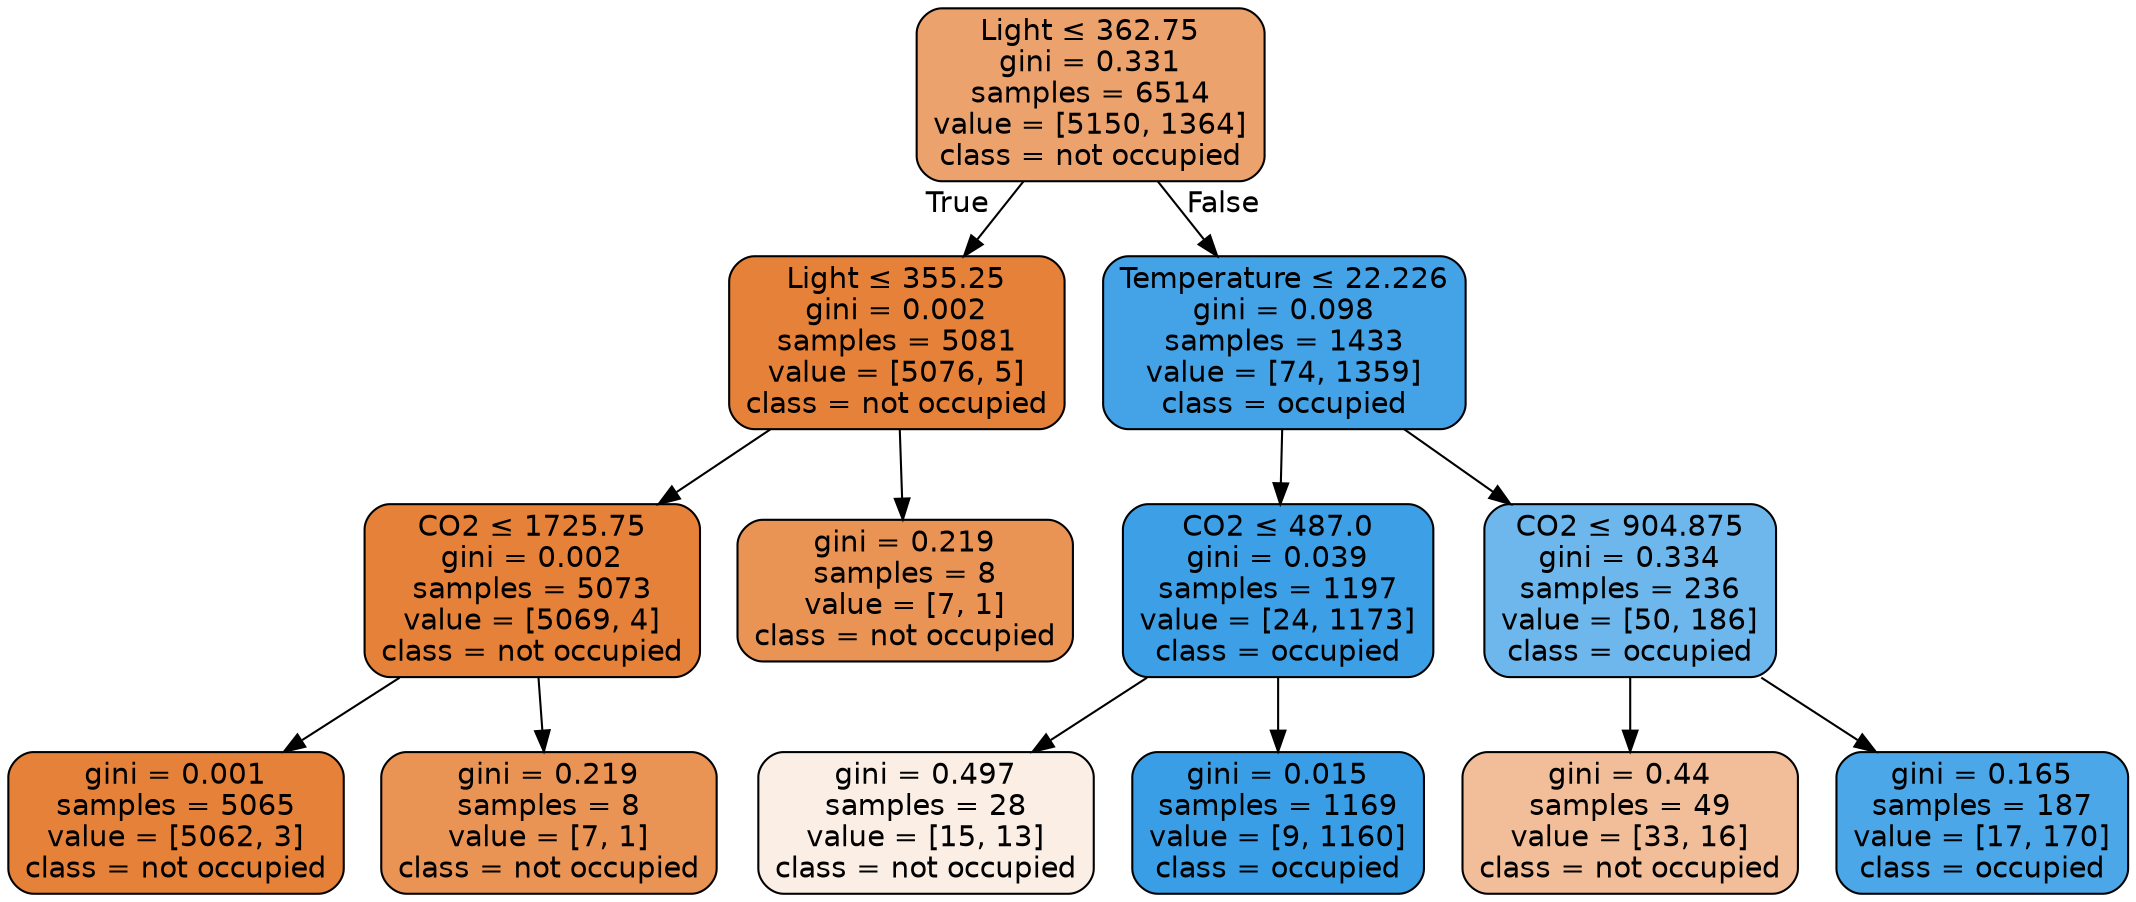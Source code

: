 digraph Tree {
node [shape=box, style="filled, rounded", color="black", fontname=helvetica] ;
edge [fontname=helvetica] ;
0 [label=<Light &le; 362.75<br/>gini = 0.331<br/>samples = 6514<br/>value = [5150, 1364]<br/>class = not occupied>, fillcolor="#e58139bb"] ;
1 [label=<Light &le; 355.25<br/>gini = 0.002<br/>samples = 5081<br/>value = [5076, 5]<br/>class = not occupied>, fillcolor="#e58139ff"] ;
0 -> 1 [labeldistance=2.5, labelangle=45, headlabel="True"] ;
2 [label=<CO2 &le; 1725.75<br/>gini = 0.002<br/>samples = 5073<br/>value = [5069, 4]<br/>class = not occupied>, fillcolor="#e58139ff"] ;
1 -> 2 ;
3 [label=<gini = 0.001<br/>samples = 5065<br/>value = [5062, 3]<br/>class = not occupied>, fillcolor="#e58139ff"] ;
2 -> 3 ;
4 [label=<gini = 0.219<br/>samples = 8<br/>value = [7, 1]<br/>class = not occupied>, fillcolor="#e58139db"] ;
2 -> 4 ;
5 [label=<gini = 0.219<br/>samples = 8<br/>value = [7, 1]<br/>class = not occupied>, fillcolor="#e58139db"] ;
1 -> 5 ;
6 [label=<Temperature &le; 22.226<br/>gini = 0.098<br/>samples = 1433<br/>value = [74, 1359]<br/>class = occupied>, fillcolor="#399de5f1"] ;
0 -> 6 [labeldistance=2.5, labelangle=-45, headlabel="False"] ;
7 [label=<CO2 &le; 487.0<br/>gini = 0.039<br/>samples = 1197<br/>value = [24, 1173]<br/>class = occupied>, fillcolor="#399de5fa"] ;
6 -> 7 ;
8 [label=<gini = 0.497<br/>samples = 28<br/>value = [15, 13]<br/>class = not occupied>, fillcolor="#e5813922"] ;
7 -> 8 ;
9 [label=<gini = 0.015<br/>samples = 1169<br/>value = [9, 1160]<br/>class = occupied>, fillcolor="#399de5fd"] ;
7 -> 9 ;
10 [label=<CO2 &le; 904.875<br/>gini = 0.334<br/>samples = 236<br/>value = [50, 186]<br/>class = occupied>, fillcolor="#399de5ba"] ;
6 -> 10 ;
11 [label=<gini = 0.44<br/>samples = 49<br/>value = [33, 16]<br/>class = not occupied>, fillcolor="#e5813983"] ;
10 -> 11 ;
12 [label=<gini = 0.165<br/>samples = 187<br/>value = [17, 170]<br/>class = occupied>, fillcolor="#399de5e6"] ;
10 -> 12 ;
}